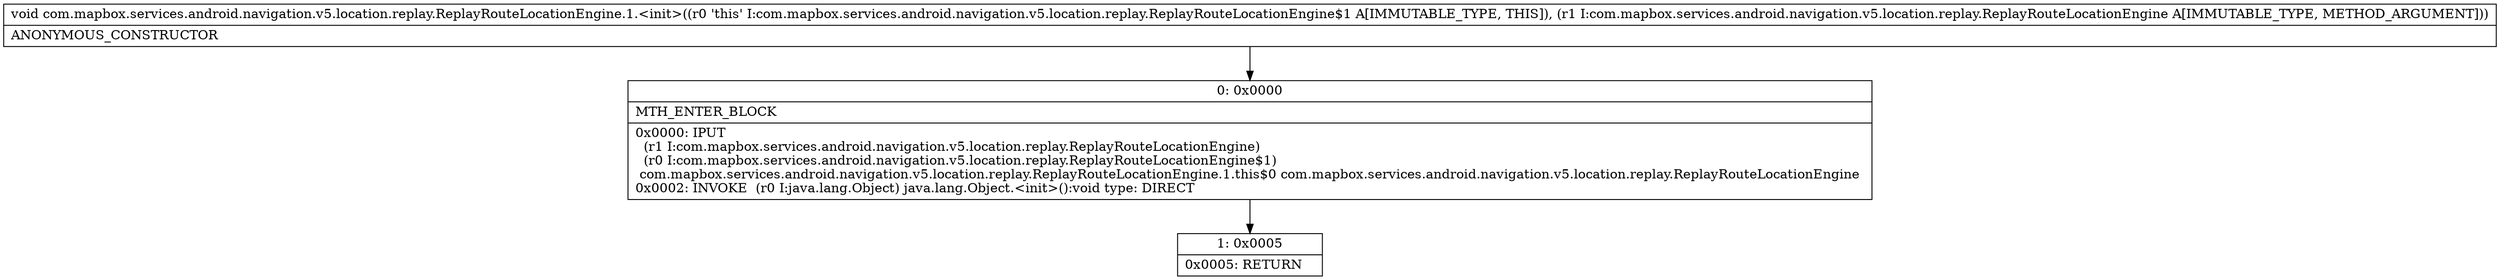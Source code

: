 digraph "CFG forcom.mapbox.services.android.navigation.v5.location.replay.ReplayRouteLocationEngine.1.\<init\>(Lcom\/mapbox\/services\/android\/navigation\/v5\/location\/replay\/ReplayRouteLocationEngine;)V" {
Node_0 [shape=record,label="{0\:\ 0x0000|MTH_ENTER_BLOCK\l|0x0000: IPUT  \l  (r1 I:com.mapbox.services.android.navigation.v5.location.replay.ReplayRouteLocationEngine)\l  (r0 I:com.mapbox.services.android.navigation.v5.location.replay.ReplayRouteLocationEngine$1)\l com.mapbox.services.android.navigation.v5.location.replay.ReplayRouteLocationEngine.1.this$0 com.mapbox.services.android.navigation.v5.location.replay.ReplayRouteLocationEngine \l0x0002: INVOKE  (r0 I:java.lang.Object) java.lang.Object.\<init\>():void type: DIRECT \l}"];
Node_1 [shape=record,label="{1\:\ 0x0005|0x0005: RETURN   \l}"];
MethodNode[shape=record,label="{void com.mapbox.services.android.navigation.v5.location.replay.ReplayRouteLocationEngine.1.\<init\>((r0 'this' I:com.mapbox.services.android.navigation.v5.location.replay.ReplayRouteLocationEngine$1 A[IMMUTABLE_TYPE, THIS]), (r1 I:com.mapbox.services.android.navigation.v5.location.replay.ReplayRouteLocationEngine A[IMMUTABLE_TYPE, METHOD_ARGUMENT]))  | ANONYMOUS_CONSTRUCTOR\l}"];
MethodNode -> Node_0;
Node_0 -> Node_1;
}

